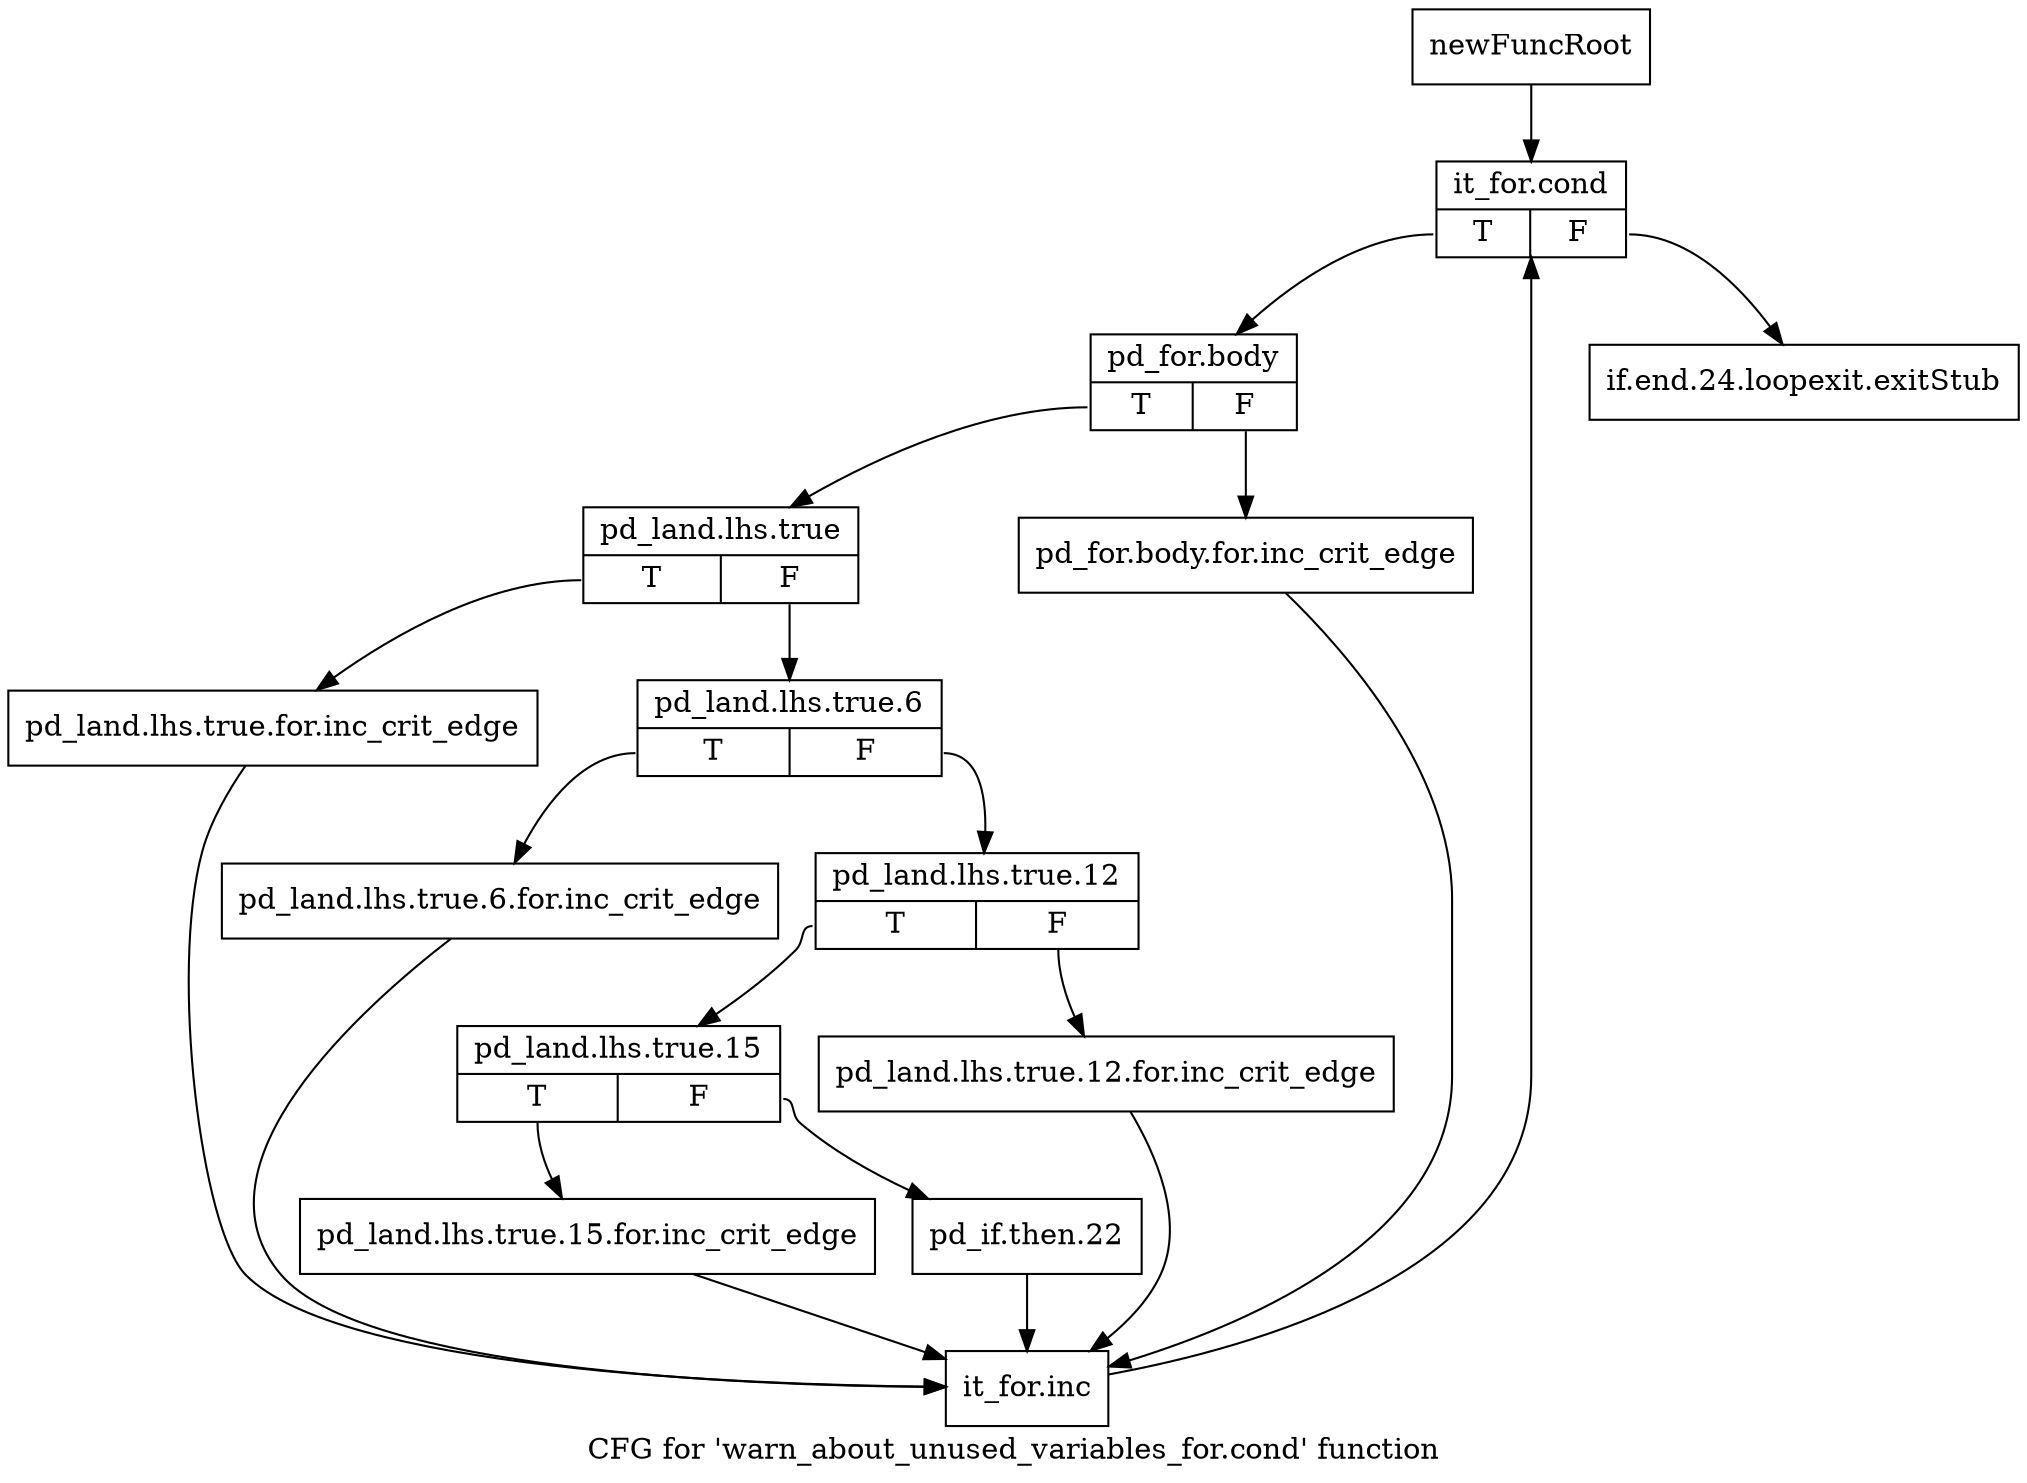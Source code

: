 digraph "CFG for 'warn_about_unused_variables_for.cond' function" {
	label="CFG for 'warn_about_unused_variables_for.cond' function";

	Node0xc3c2c70 [shape=record,label="{newFuncRoot}"];
	Node0xc3c2c70 -> Node0xc3c2d10;
	Node0xc3c2cc0 [shape=record,label="{if.end.24.loopexit.exitStub}"];
	Node0xc3c2d10 [shape=record,label="{it_for.cond|{<s0>T|<s1>F}}"];
	Node0xc3c2d10:s0 -> Node0xc3c2d60;
	Node0xc3c2d10:s1 -> Node0xc3c2cc0;
	Node0xc3c2d60 [shape=record,label="{pd_for.body|{<s0>T|<s1>F}}"];
	Node0xc3c2d60:s0 -> Node0xc3c2e00;
	Node0xc3c2d60:s1 -> Node0xc3c2db0;
	Node0xc3c2db0 [shape=record,label="{pd_for.body.for.inc_crit_edge}"];
	Node0xc3c2db0 -> Node0xc3c30d0;
	Node0xc3c2e00 [shape=record,label="{pd_land.lhs.true|{<s0>T|<s1>F}}"];
	Node0xc3c2e00:s0 -> Node0xc3c3080;
	Node0xc3c2e00:s1 -> Node0xc3c2e50;
	Node0xc3c2e50 [shape=record,label="{pd_land.lhs.true.6|{<s0>T|<s1>F}}"];
	Node0xc3c2e50:s0 -> Node0xc3c3030;
	Node0xc3c2e50:s1 -> Node0xc3c2ea0;
	Node0xc3c2ea0 [shape=record,label="{pd_land.lhs.true.12|{<s0>T|<s1>F}}"];
	Node0xc3c2ea0:s0 -> Node0xc3c2f40;
	Node0xc3c2ea0:s1 -> Node0xc3c2ef0;
	Node0xc3c2ef0 [shape=record,label="{pd_land.lhs.true.12.for.inc_crit_edge}"];
	Node0xc3c2ef0 -> Node0xc3c30d0;
	Node0xc3c2f40 [shape=record,label="{pd_land.lhs.true.15|{<s0>T|<s1>F}}"];
	Node0xc3c2f40:s0 -> Node0xc3c2fe0;
	Node0xc3c2f40:s1 -> Node0xc3c2f90;
	Node0xc3c2f90 [shape=record,label="{pd_if.then.22}"];
	Node0xc3c2f90 -> Node0xc3c30d0;
	Node0xc3c2fe0 [shape=record,label="{pd_land.lhs.true.15.for.inc_crit_edge}"];
	Node0xc3c2fe0 -> Node0xc3c30d0;
	Node0xc3c3030 [shape=record,label="{pd_land.lhs.true.6.for.inc_crit_edge}"];
	Node0xc3c3030 -> Node0xc3c30d0;
	Node0xc3c3080 [shape=record,label="{pd_land.lhs.true.for.inc_crit_edge}"];
	Node0xc3c3080 -> Node0xc3c30d0;
	Node0xc3c30d0 [shape=record,label="{it_for.inc}"];
	Node0xc3c30d0 -> Node0xc3c2d10;
}

